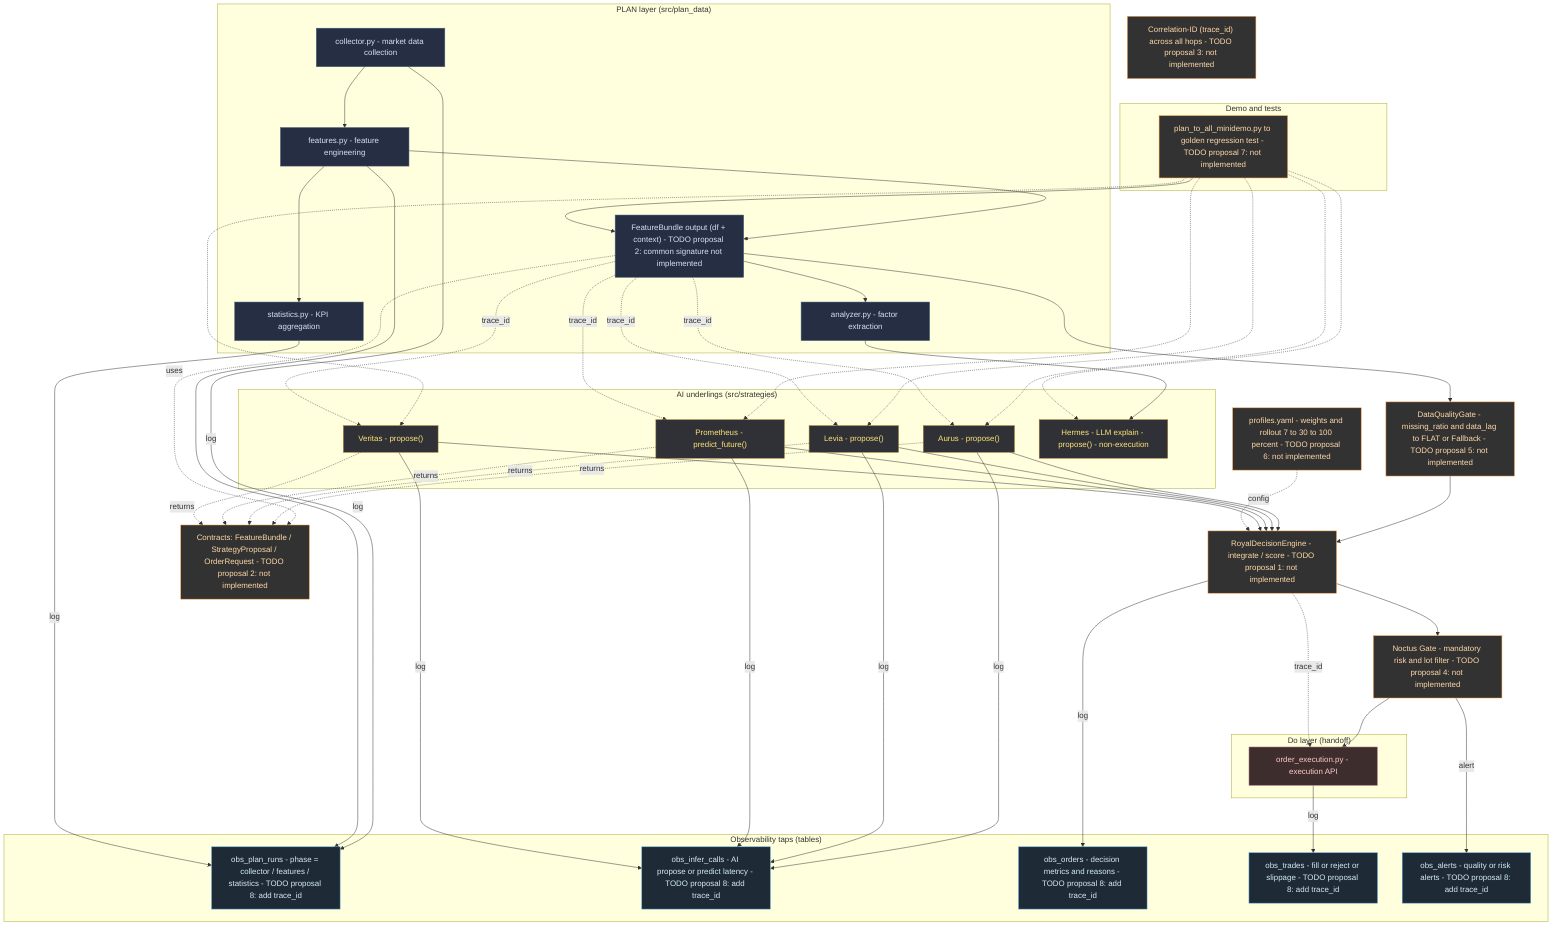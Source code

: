 graph TD

%% ====== styles (GitHub-safe) ======
classDef plan fill:#262e44,stroke:#47617a,color:#d8e0f7;
classDef ai fill:#2f3136,stroke:#a97e2c,color:#ffe476;
classDef do fill:#3d2d2d,stroke:#cc9999,color:#ffcccc;
classDef todo fill:#323232,stroke:#ff9f43,color:#ffd8a8;
classDef obs fill:#1e2a36,stroke:#5dade2,color:#d6eaf8;

%% ====== PLAN layer ======
subgraph PLAN ["PLAN layer (src/plan_data)"]
  COLLECT["collector.py - market data collection"]
  FEATURES["features.py - feature engineering"]
  FEATDF["FeatureBundle output (df + context) - TODO proposal 2: common signature not implemented"]
  ANALYZER["analyzer.py - factor extraction"]
  STATS["statistics.py - KPI aggregation"]
end

%% ====== AI underlings (Hermes is non-execution) ======
subgraph AI_UNDERLINGS ["AI underlings (src/strategies)"]
  AURUS["Aurus - propose()"]
  LEVIA["Levia - propose()"]
  PROM["Prometheus - predict_future()"]
  VERITAS["Veritas - propose()"]
  HERMES["Hermes - LLM explain - propose() - non-execution"]
end

%% ====== Decision integration & risk gate (not implemented) ======
DECISION["RoyalDecisionEngine - integrate / score - TODO proposal 1: not implemented"]
NOCTUSGATE["Noctus Gate - mandatory risk and lot filter - TODO proposal 4: not implemented"]
QUALITY["DataQualityGate - missing_ratio and data_lag to FLAT or Fallback - TODO proposal 5: not implemented"]
PROFILES["profiles.yaml - weights and rollout 7 to 30 to 100 percent - TODO proposal 6: not implemented"]
CONTRACTS["Contracts: FeatureBundle / StrategyProposal / OrderRequest - TODO proposal 2: not implemented"]
TRACEID["Correlation-ID (trace_id) across all hops - TODO proposal 3: not implemented"]

%% ====== Do layer (handoff) ======
subgraph DO_LAYER ["Do layer (handoff)"]
  ORDER["order_execution.py - execution API"]
end

%% ====== Demo / tests (not implemented) ======
subgraph DEMO ["Demo and tests"]
  GOLDEN["plan_to_all_minidemo.py to golden regression test - TODO proposal 7: not implemented"]
end

%% ====== Observability taps (not implemented) ======
subgraph OBS ["Observability taps (tables)"]
  OBS_PLAN["obs_plan_runs - phase = collector / features / statistics - TODO proposal 8: add trace_id"]
  OBS_INFER["obs_infer_calls - AI propose or predict latency - TODO proposal 8: add trace_id"]
  OBS_ORD["obs_orders - decision metrics and reasons - TODO proposal 8: add trace_id"]
  OBS_TRD["obs_trades - fill or reject or slippage - TODO proposal 8: add trace_id"]
  OBS_ALT["obs_alerts - quality or risk alerts - TODO proposal 8: add trace_id"]
end

%% ====== PLAN flow ======
COLLECT --> FEATURES --> STATS
FEATURES --> FEATDF
FEATDF --> ANALYZER
ANALYZER --> HERMES

%% ====== Contracts (not implemented) ======
FEATDF -. uses .-> CONTRACTS
AURUS -. returns .-> CONTRACTS
LEVIA -. returns .-> CONTRACTS
PROM  -. returns .-> CONTRACTS
VERITAS -. returns .-> CONTRACTS

%% ====== Decision integration path (not implemented) ======
FEATDF --> QUALITY
QUALITY --> DECISION
AURUS --> DECISION
LEVIA --> DECISION
PROM  --> DECISION
VERITAS --> DECISION
PROFILES -. config .-> DECISION
DECISION --> NOCTUSGATE
NOCTUSGATE --> ORDER

%% ====== Demo edges ======
GOLDEN --> FEATDF
GOLDEN -.-> AURUS
GOLDEN -.-> LEVIA
GOLDEN -.-> PROM
GOLDEN -.-> VERITAS
GOLDEN -.-> HERMES

%% ====== Observability taps ======
COLLECT  -->|log| OBS_PLAN
FEATURES -->|log| OBS_PLAN
STATS    -->|log| OBS_PLAN
AURUS    -->|log| OBS_INFER
LEVIA    -->|log| OBS_INFER
PROM     -->|log| OBS_INFER
VERITAS  -->|log| OBS_INFER
DECISION -->|log| OBS_ORD
NOCTUSGATE -->|alert| OBS_ALT
ORDER    -->|log| OBS_TRD

%% ====== trace_id notes (not implemented) ======
FEATDF -. trace_id .-> AURUS
FEATDF -. trace_id .-> LEVIA
FEATDF -. trace_id .-> PROM
FEATDF -. trace_id .-> VERITAS
DECISION -. trace_id .-> ORDER

%% ====== class bindings ======
class COLLECT,FEATURES,FEATDF,ANALYZER,STATS plan;
class AURUS,LEVIA,PROM,VERITAS,HERMES ai;
class ORDER do;
class DECISION,NOCTUSGATE,QUALITY,PROFILES,CONTRACTS,TRACEID,GOLDEN todo;
class OBS_PLAN,OBS_INFER,OBS_ORD,OBS_TRD,OBS_ALT obs;